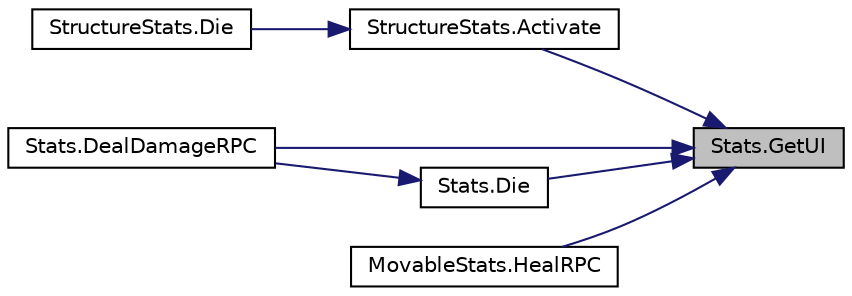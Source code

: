digraph "Stats.GetUI"
{
 // INTERACTIVE_SVG=YES
 // LATEX_PDF_SIZE
  edge [fontname="Helvetica",fontsize="10",labelfontname="Helvetica",labelfontsize="10"];
  node [fontname="Helvetica",fontsize="10",shape=record];
  rankdir="RL";
  Node1 [label="Stats.GetUI",height=0.2,width=0.4,color="black", fillcolor="grey75", style="filled", fontcolor="black",tooltip="This method retuns the UIController of the entity."];
  Node1 -> Node2 [dir="back",color="midnightblue",fontsize="10",style="solid",fontname="Helvetica"];
  Node2 [label="StructureStats.Activate",height=0.2,width=0.4,color="black", fillcolor="white", style="filled",URL="$class_structure_stats.html#a9288d34a28aecd99033a0f2998df3a21",tooltip=" "];
  Node2 -> Node3 [dir="back",color="midnightblue",fontsize="10",style="solid",fontname="Helvetica"];
  Node3 [label="StructureStats.Die",height=0.2,width=0.4,color="black", fillcolor="white", style="filled",URL="$class_structure_stats.html#a47d6bbbce7de8a935120066f849d8bd4",tooltip="Function that implements what is done when this entity dies."];
  Node1 -> Node4 [dir="back",color="midnightblue",fontsize="10",style="solid",fontname="Helvetica"];
  Node4 [label="Stats.DealDamageRPC",height=0.2,width=0.4,color="black", fillcolor="white", style="filled",URL="$class_stats.html#aa42ab5ae9f21d5c9b7670548e07495de",tooltip=" "];
  Node1 -> Node5 [dir="back",color="midnightblue",fontsize="10",style="solid",fontname="Helvetica"];
  Node5 [label="Stats.Die",height=0.2,width=0.4,color="black", fillcolor="white", style="filled",URL="$class_stats.html#a151dcb8877a7a73e5d2688e55c810896",tooltip="Function that implements what is done when this entity dies."];
  Node5 -> Node4 [dir="back",color="midnightblue",fontsize="10",style="solid",fontname="Helvetica"];
  Node1 -> Node6 [dir="back",color="midnightblue",fontsize="10",style="solid",fontname="Helvetica"];
  Node6 [label="MovableStats.HealRPC",height=0.2,width=0.4,color="black", fillcolor="white", style="filled",URL="$class_movable_stats.html#aaa1da792e42f2fc4176ef6eaf41aaf9e",tooltip=" "];
}

